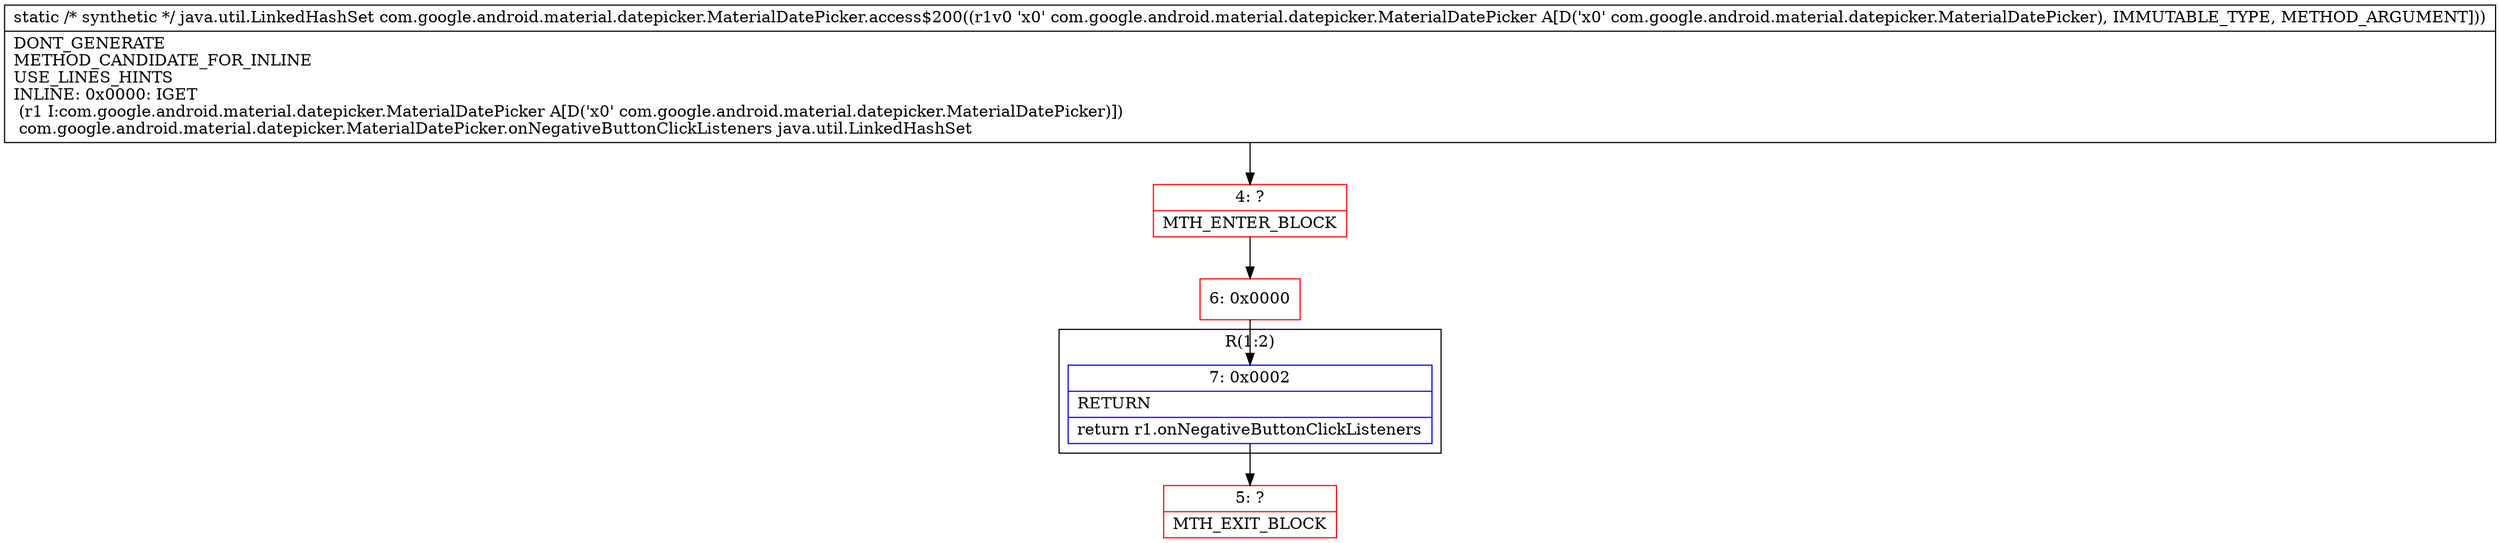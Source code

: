 digraph "CFG forcom.google.android.material.datepicker.MaterialDatePicker.access$200(Lcom\/google\/android\/material\/datepicker\/MaterialDatePicker;)Ljava\/util\/LinkedHashSet;" {
subgraph cluster_Region_1053744010 {
label = "R(1:2)";
node [shape=record,color=blue];
Node_7 [shape=record,label="{7\:\ 0x0002|RETURN\l|return r1.onNegativeButtonClickListeners\l}"];
}
Node_4 [shape=record,color=red,label="{4\:\ ?|MTH_ENTER_BLOCK\l}"];
Node_6 [shape=record,color=red,label="{6\:\ 0x0000}"];
Node_5 [shape=record,color=red,label="{5\:\ ?|MTH_EXIT_BLOCK\l}"];
MethodNode[shape=record,label="{static \/* synthetic *\/ java.util.LinkedHashSet com.google.android.material.datepicker.MaterialDatePicker.access$200((r1v0 'x0' com.google.android.material.datepicker.MaterialDatePicker A[D('x0' com.google.android.material.datepicker.MaterialDatePicker), IMMUTABLE_TYPE, METHOD_ARGUMENT]))  | DONT_GENERATE\lMETHOD_CANDIDATE_FOR_INLINE\lUSE_LINES_HINTS\lINLINE: 0x0000: IGET  \l  (r1 I:com.google.android.material.datepicker.MaterialDatePicker A[D('x0' com.google.android.material.datepicker.MaterialDatePicker)])\l com.google.android.material.datepicker.MaterialDatePicker.onNegativeButtonClickListeners java.util.LinkedHashSet\l}"];
MethodNode -> Node_4;Node_7 -> Node_5;
Node_4 -> Node_6;
Node_6 -> Node_7;
}

